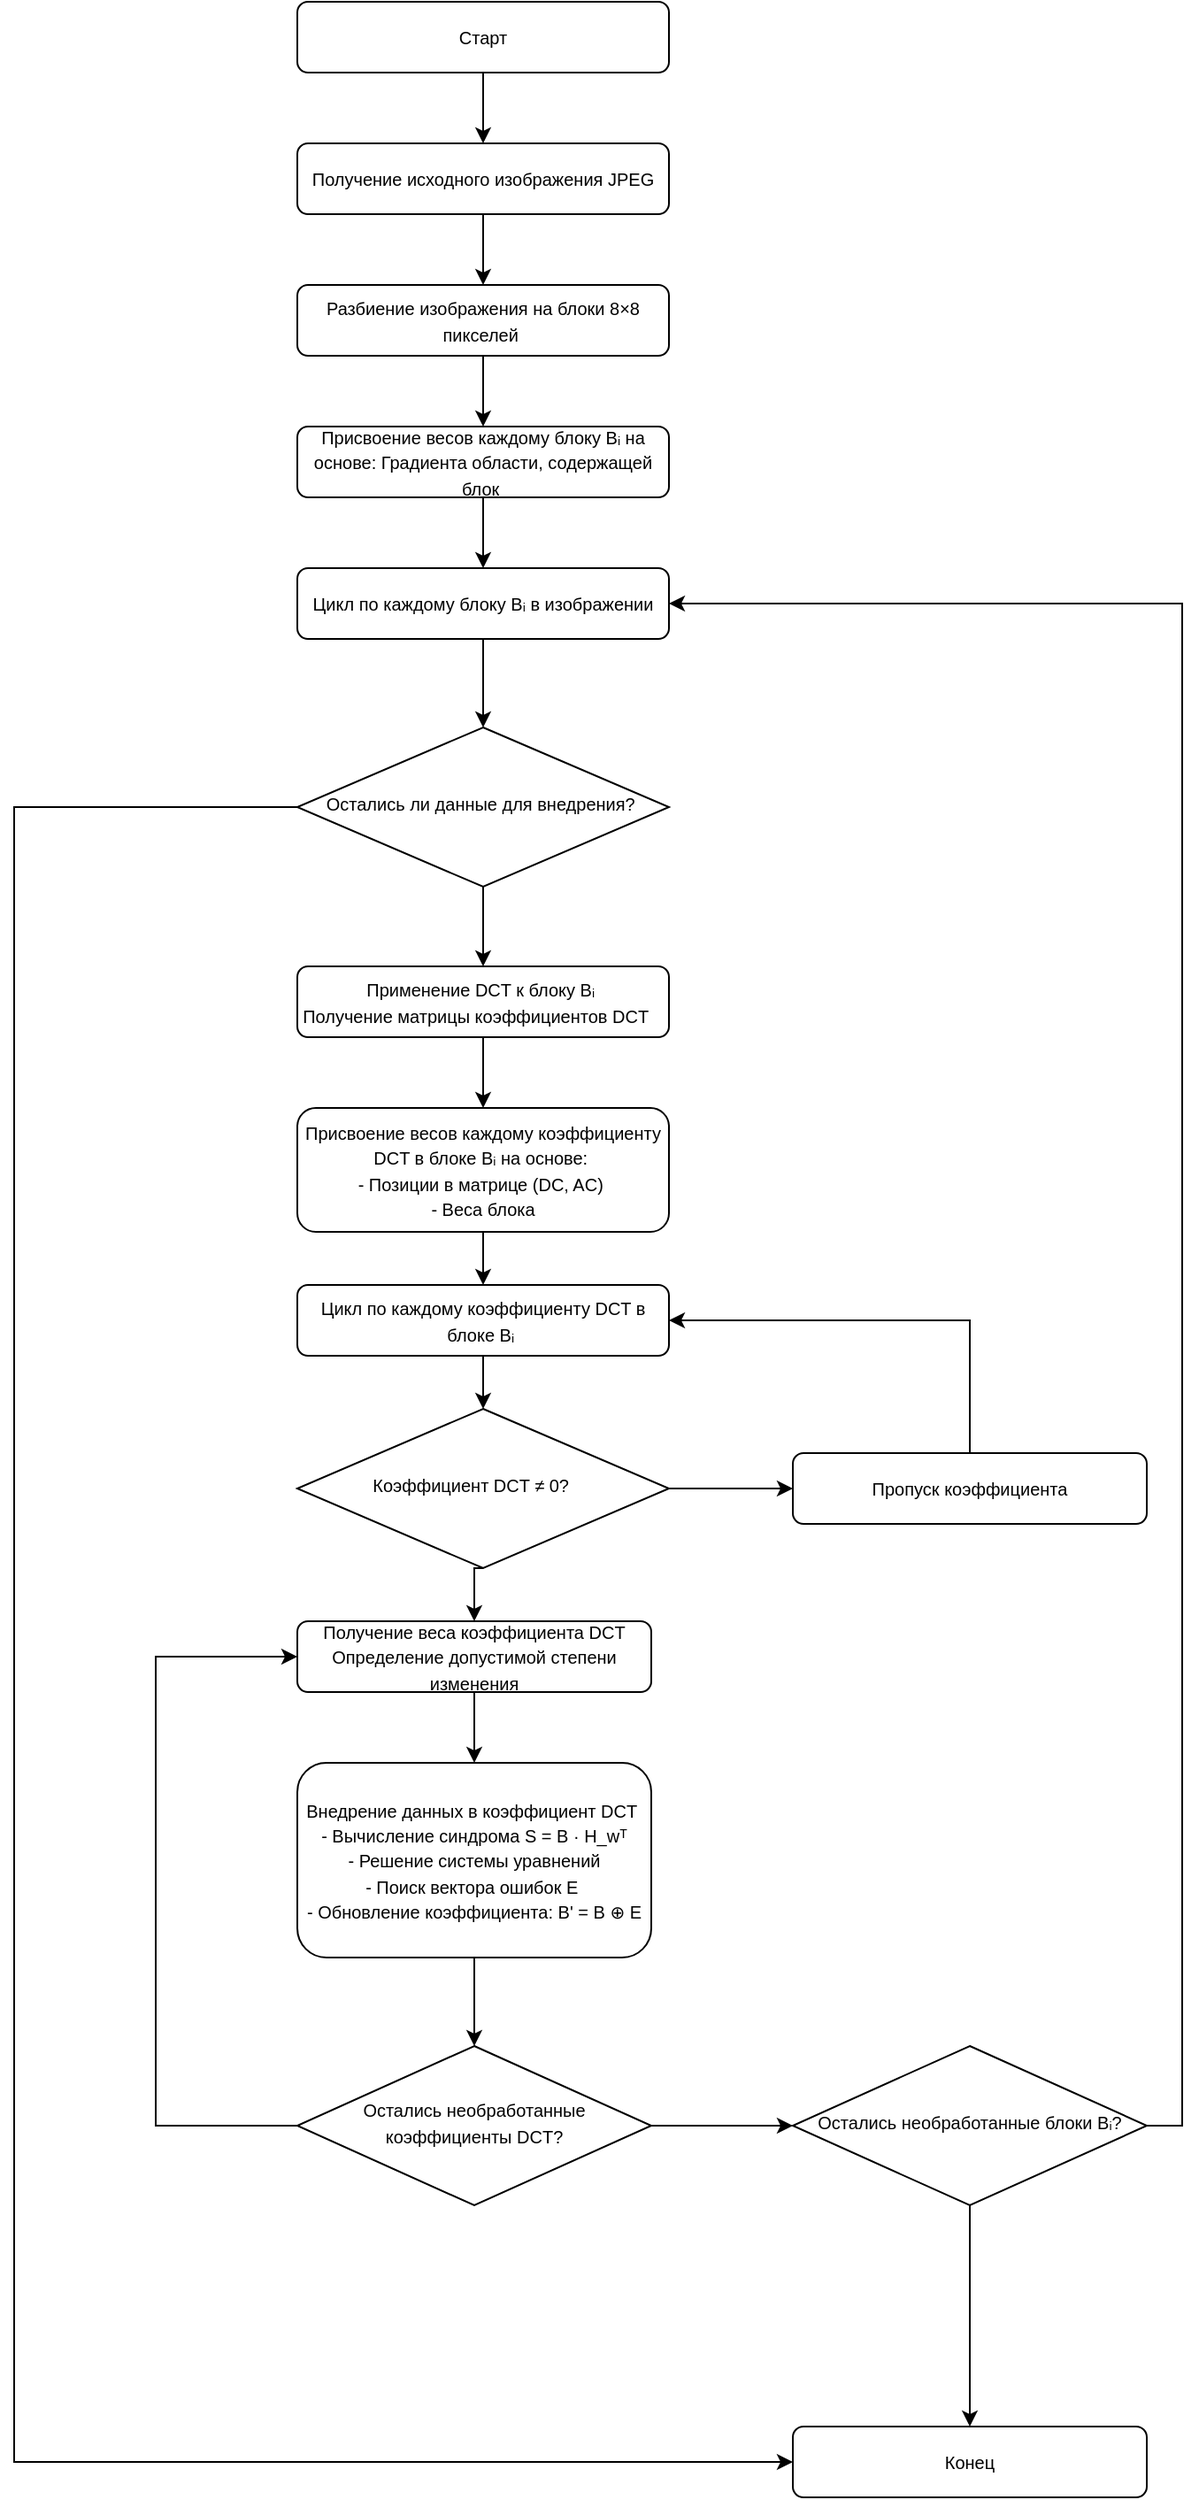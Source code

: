 <mxfile version="26.1.1">
  <diagram id="C5RBs43oDa-KdzZeNtuy" name="Page-1">
    <mxGraphModel dx="989" dy="914" grid="1" gridSize="10" guides="1" tooltips="1" connect="1" arrows="1" fold="1" page="0" pageScale="1" pageWidth="827" pageHeight="1169" math="0" shadow="0">
      <root>
        <mxCell id="WIyWlLk6GJQsqaUBKTNV-0" />
        <mxCell id="WIyWlLk6GJQsqaUBKTNV-1" parent="WIyWlLk6GJQsqaUBKTNV-0" />
        <mxCell id="cMEEBjWe3Lwdn8UD-wAH-42" style="edgeStyle=orthogonalEdgeStyle;rounded=0;orthogonalLoop=1;jettySize=auto;html=1;exitX=0.5;exitY=1;exitDx=0;exitDy=0;entryX=0.5;entryY=0;entryDx=0;entryDy=0;" edge="1" parent="WIyWlLk6GJQsqaUBKTNV-1" source="cMEEBjWe3Lwdn8UD-wAH-0" target="cMEEBjWe3Lwdn8UD-wAH-3">
          <mxGeometry relative="1" as="geometry" />
        </mxCell>
        <mxCell id="cMEEBjWe3Lwdn8UD-wAH-0" value="&lt;font style=&quot;font-size: 10px;&quot;&gt;Разбиение изображения на блоки 8×8 пикселей&amp;nbsp;&lt;/font&gt;" style="rounded=1;whiteSpace=wrap;html=1;fontSize=12;glass=0;strokeWidth=1;shadow=0;align=center;" vertex="1" parent="WIyWlLk6GJQsqaUBKTNV-1">
          <mxGeometry x="480" y="80" width="210" height="40" as="geometry" />
        </mxCell>
        <mxCell id="cMEEBjWe3Lwdn8UD-wAH-23" style="edgeStyle=orthogonalEdgeStyle;rounded=0;orthogonalLoop=1;jettySize=auto;html=1;exitX=0.5;exitY=1;exitDx=0;exitDy=0;entryX=0.5;entryY=0;entryDx=0;entryDy=0;" edge="1" parent="WIyWlLk6GJQsqaUBKTNV-1" source="cMEEBjWe3Lwdn8UD-wAH-2" target="cMEEBjWe3Lwdn8UD-wAH-19">
          <mxGeometry relative="1" as="geometry" />
        </mxCell>
        <mxCell id="cMEEBjWe3Lwdn8UD-wAH-2" value="&lt;div style=&quot;&quot;&gt;&lt;span style=&quot;background-color: transparent;&quot;&gt;&lt;font style=&quot;font-size: 10px;&quot;&gt;Цикл по каждому блоку Bᵢ в изображении&lt;/font&gt;&lt;/span&gt;&lt;/div&gt;" style="rounded=1;whiteSpace=wrap;html=1;fontSize=12;glass=0;strokeWidth=1;shadow=0;align=center;" vertex="1" parent="WIyWlLk6GJQsqaUBKTNV-1">
          <mxGeometry x="480" y="240" width="210" height="40" as="geometry" />
        </mxCell>
        <mxCell id="cMEEBjWe3Lwdn8UD-wAH-24" style="edgeStyle=orthogonalEdgeStyle;rounded=0;orthogonalLoop=1;jettySize=auto;html=1;exitX=0.5;exitY=1;exitDx=0;exitDy=0;" edge="1" parent="WIyWlLk6GJQsqaUBKTNV-1" source="cMEEBjWe3Lwdn8UD-wAH-3" target="cMEEBjWe3Lwdn8UD-wAH-2">
          <mxGeometry relative="1" as="geometry" />
        </mxCell>
        <mxCell id="cMEEBjWe3Lwdn8UD-wAH-3" value="&lt;div&gt;&lt;font style=&quot;font-size: 10px;&quot;&gt;Присвоение весов каждому блоку Bᵢ на основе:&amp;nbsp;&lt;span style=&quot;background-color: transparent; color: light-dark(rgb(0, 0, 0), rgb(255, 255, 255));&quot;&gt;Градиента области, содержащей блок&amp;nbsp;&lt;/span&gt;&lt;/font&gt;&lt;/div&gt;" style="rounded=1;whiteSpace=wrap;html=1;fontSize=12;glass=0;strokeWidth=1;shadow=0;align=center;" vertex="1" parent="WIyWlLk6GJQsqaUBKTNV-1">
          <mxGeometry x="480" y="160" width="210" height="40" as="geometry" />
        </mxCell>
        <mxCell id="cMEEBjWe3Lwdn8UD-wAH-22" style="edgeStyle=orthogonalEdgeStyle;rounded=0;orthogonalLoop=1;jettySize=auto;html=1;exitX=0.5;exitY=1;exitDx=0;exitDy=0;entryX=0.5;entryY=0;entryDx=0;entryDy=0;" edge="1" parent="WIyWlLk6GJQsqaUBKTNV-1" source="cMEEBjWe3Lwdn8UD-wAH-6" target="cMEEBjWe3Lwdn8UD-wAH-7">
          <mxGeometry relative="1" as="geometry" />
        </mxCell>
        <mxCell id="cMEEBjWe3Lwdn8UD-wAH-6" value="&lt;div style=&quot;&quot;&gt;&lt;div&gt;&lt;span style=&quot;background-color: transparent;&quot;&gt;&lt;font style=&quot;font-size: 10px;&quot;&gt;Применение DCT к блоку Bᵢ&amp;nbsp;&lt;/font&gt;&lt;/span&gt;&lt;/div&gt;&lt;div&gt;&lt;font style=&quot;font-size: 10px;&quot;&gt;&lt;span style=&quot;background-color: transparent;&quot;&gt;Получение матрицы коэффициентов DCT&lt;/span&gt;&lt;span style=&quot;background-color: transparent; color: light-dark(rgb(0, 0, 0), rgb(255, 255, 255));&quot;&gt;&amp;nbsp; &amp;nbsp;&lt;/span&gt;&lt;/font&gt;&lt;/div&gt;&lt;/div&gt;" style="rounded=1;whiteSpace=wrap;html=1;fontSize=12;glass=0;strokeWidth=1;shadow=0;align=center;" vertex="1" parent="WIyWlLk6GJQsqaUBKTNV-1">
          <mxGeometry x="480" y="465" width="210" height="40" as="geometry" />
        </mxCell>
        <mxCell id="cMEEBjWe3Lwdn8UD-wAH-48" style="edgeStyle=orthogonalEdgeStyle;rounded=0;orthogonalLoop=1;jettySize=auto;html=1;exitX=0.5;exitY=1;exitDx=0;exitDy=0;entryX=0.5;entryY=0;entryDx=0;entryDy=0;" edge="1" parent="WIyWlLk6GJQsqaUBKTNV-1" source="cMEEBjWe3Lwdn8UD-wAH-7" target="cMEEBjWe3Lwdn8UD-wAH-9">
          <mxGeometry relative="1" as="geometry" />
        </mxCell>
        <mxCell id="cMEEBjWe3Lwdn8UD-wAH-7" value="&lt;div style=&quot;&quot;&gt;&lt;font style=&quot;font-size: 10px;&quot;&gt;Присвоение весов каждому коэффициенту DCT в блоке Bᵢ на основе:&amp;nbsp;&lt;/font&gt;&lt;/div&gt;&lt;div style=&quot;&quot;&gt;&lt;font style=&quot;font-size: 10px;&quot;&gt;- Позиции в матрице (DC, AC)&amp;nbsp;&lt;/font&gt;&lt;/div&gt;&lt;div style=&quot;&quot;&gt;&lt;font style=&quot;font-size: 10px;&quot;&gt;- Веса блока&lt;/font&gt;&lt;/div&gt;" style="rounded=1;whiteSpace=wrap;html=1;fontSize=12;glass=0;strokeWidth=1;shadow=0;align=center;" vertex="1" parent="WIyWlLk6GJQsqaUBKTNV-1">
          <mxGeometry x="480" y="545" width="210" height="70" as="geometry" />
        </mxCell>
        <mxCell id="cMEEBjWe3Lwdn8UD-wAH-25" style="edgeStyle=orthogonalEdgeStyle;rounded=0;orthogonalLoop=1;jettySize=auto;html=1;exitX=0.5;exitY=1;exitDx=0;exitDy=0;entryX=0.5;entryY=0;entryDx=0;entryDy=0;" edge="1" parent="WIyWlLk6GJQsqaUBKTNV-1" source="cMEEBjWe3Lwdn8UD-wAH-9" target="cMEEBjWe3Lwdn8UD-wAH-10">
          <mxGeometry relative="1" as="geometry" />
        </mxCell>
        <mxCell id="cMEEBjWe3Lwdn8UD-wAH-9" value="&lt;div style=&quot;&quot;&gt;&lt;font style=&quot;font-size: 10px;&quot;&gt;Цикл по каждому коэффициенту DCT в блоке Bᵢ&amp;nbsp;&lt;/font&gt;&lt;/div&gt;" style="rounded=1;whiteSpace=wrap;html=1;fontSize=12;glass=0;strokeWidth=1;shadow=0;align=center;" vertex="1" parent="WIyWlLk6GJQsqaUBKTNV-1">
          <mxGeometry x="480" y="645" width="210" height="40" as="geometry" />
        </mxCell>
        <mxCell id="cMEEBjWe3Lwdn8UD-wAH-13" style="edgeStyle=orthogonalEdgeStyle;rounded=0;orthogonalLoop=1;jettySize=auto;html=1;exitX=1;exitY=0.5;exitDx=0;exitDy=0;entryX=0;entryY=0.5;entryDx=0;entryDy=0;" edge="1" parent="WIyWlLk6GJQsqaUBKTNV-1" source="cMEEBjWe3Lwdn8UD-wAH-10">
          <mxGeometry relative="1" as="geometry">
            <mxPoint x="760.0" y="760" as="targetPoint" />
          </mxGeometry>
        </mxCell>
        <mxCell id="cMEEBjWe3Lwdn8UD-wAH-26" style="edgeStyle=orthogonalEdgeStyle;rounded=0;orthogonalLoop=1;jettySize=auto;html=1;exitX=0.5;exitY=1;exitDx=0;exitDy=0;entryX=0.5;entryY=0;entryDx=0;entryDy=0;" edge="1" parent="WIyWlLk6GJQsqaUBKTNV-1" source="cMEEBjWe3Lwdn8UD-wAH-10" target="cMEEBjWe3Lwdn8UD-wAH-15">
          <mxGeometry relative="1" as="geometry" />
        </mxCell>
        <mxCell id="cMEEBjWe3Lwdn8UD-wAH-10" value="&lt;font style=&quot;font-size: 10px;&quot;&gt;Коэффициент DCT ≠ 0?&amp;nbsp; &amp;nbsp; &amp;nbsp;&lt;/font&gt;" style="rhombus;whiteSpace=wrap;html=1;shadow=0;fontFamily=Helvetica;fontSize=12;align=center;strokeWidth=1;spacing=6;spacingTop=-4;" vertex="1" parent="WIyWlLk6GJQsqaUBKTNV-1">
          <mxGeometry x="480" y="715" width="210" height="90" as="geometry" />
        </mxCell>
        <mxCell id="cMEEBjWe3Lwdn8UD-wAH-20" style="edgeStyle=orthogonalEdgeStyle;rounded=0;orthogonalLoop=1;jettySize=auto;html=1;exitX=0.5;exitY=0;exitDx=0;exitDy=0;entryX=1;entryY=0.5;entryDx=0;entryDy=0;" edge="1" parent="WIyWlLk6GJQsqaUBKTNV-1" source="cMEEBjWe3Lwdn8UD-wAH-12" target="cMEEBjWe3Lwdn8UD-wAH-9">
          <mxGeometry relative="1" as="geometry" />
        </mxCell>
        <mxCell id="cMEEBjWe3Lwdn8UD-wAH-12" value="&lt;font style=&quot;font-size: 10px;&quot;&gt;Пропуск коэффициента&lt;/font&gt;" style="rounded=1;whiteSpace=wrap;html=1;fontSize=12;glass=0;strokeWidth=1;shadow=0;" vertex="1" parent="WIyWlLk6GJQsqaUBKTNV-1">
          <mxGeometry x="760" y="740" width="200" height="40" as="geometry" />
        </mxCell>
        <mxCell id="cMEEBjWe3Lwdn8UD-wAH-27" style="edgeStyle=orthogonalEdgeStyle;rounded=0;orthogonalLoop=1;jettySize=auto;html=1;exitX=0.5;exitY=1;exitDx=0;exitDy=0;entryX=0.5;entryY=0;entryDx=0;entryDy=0;" edge="1" parent="WIyWlLk6GJQsqaUBKTNV-1" source="cMEEBjWe3Lwdn8UD-wAH-15" target="cMEEBjWe3Lwdn8UD-wAH-16">
          <mxGeometry relative="1" as="geometry" />
        </mxCell>
        <mxCell id="cMEEBjWe3Lwdn8UD-wAH-15" value="&lt;div style=&quot;&quot;&gt;&lt;font style=&quot;font-size: 10px;&quot;&gt;Получение веса коэффициента DCT&lt;/font&gt;&lt;/div&gt;&lt;div style=&quot;&quot;&gt;&lt;font style=&quot;font-size: 10px;&quot;&gt;Определение допустимой степени изменения&lt;/font&gt;&lt;/div&gt;" style="rounded=1;whiteSpace=wrap;html=1;fontSize=12;glass=0;strokeWidth=1;shadow=0;align=center;" vertex="1" parent="WIyWlLk6GJQsqaUBKTNV-1">
          <mxGeometry x="480" y="835" width="200" height="40" as="geometry" />
        </mxCell>
        <mxCell id="cMEEBjWe3Lwdn8UD-wAH-28" style="edgeStyle=orthogonalEdgeStyle;rounded=0;orthogonalLoop=1;jettySize=auto;html=1;exitX=0.5;exitY=1;exitDx=0;exitDy=0;entryX=0.5;entryY=0;entryDx=0;entryDy=0;" edge="1" parent="WIyWlLk6GJQsqaUBKTNV-1" source="cMEEBjWe3Lwdn8UD-wAH-16" target="cMEEBjWe3Lwdn8UD-wAH-18">
          <mxGeometry relative="1" as="geometry" />
        </mxCell>
        <mxCell id="cMEEBjWe3Lwdn8UD-wAH-16" value="&lt;div style=&quot;&quot;&gt;&lt;div&gt;&lt;font style=&quot;font-size: 10px;&quot;&gt;Внедрение данных в коэффициент DCT&amp;nbsp;&lt;/font&gt;&lt;/div&gt;&lt;div&gt;&lt;font style=&quot;font-size: 10px;&quot;&gt;- Вычисление синдрома S = B · H_wᵀ&lt;/font&gt;&lt;/div&gt;&lt;div&gt;&lt;font style=&quot;font-size: 10px;&quot;&gt;- Решение системы уравнений&lt;/font&gt;&lt;/div&gt;&lt;div&gt;&lt;font style=&quot;font-size: 10px;&quot;&gt;- Поиск вектора ошибок E&amp;nbsp;&lt;/font&gt;&lt;/div&gt;&lt;div&gt;&lt;font style=&quot;font-size: 10px;&quot;&gt;- Обновление коэффициента: B&#39; = B ⊕ E&lt;/font&gt;&lt;/div&gt;&lt;/div&gt;" style="rounded=1;whiteSpace=wrap;html=1;fontSize=12;glass=0;strokeWidth=1;shadow=0;align=center;" vertex="1" parent="WIyWlLk6GJQsqaUBKTNV-1">
          <mxGeometry x="480" y="915" width="200" height="110" as="geometry" />
        </mxCell>
        <mxCell id="cMEEBjWe3Lwdn8UD-wAH-31" style="edgeStyle=orthogonalEdgeStyle;rounded=0;orthogonalLoop=1;jettySize=auto;html=1;entryX=0;entryY=0.5;entryDx=0;entryDy=0;" edge="1" parent="WIyWlLk6GJQsqaUBKTNV-1" source="cMEEBjWe3Lwdn8UD-wAH-18" target="cMEEBjWe3Lwdn8UD-wAH-15">
          <mxGeometry relative="1" as="geometry">
            <Array as="points">
              <mxPoint x="400" y="1120" />
              <mxPoint x="400" y="855" />
            </Array>
          </mxGeometry>
        </mxCell>
        <mxCell id="cMEEBjWe3Lwdn8UD-wAH-34" style="edgeStyle=orthogonalEdgeStyle;rounded=0;orthogonalLoop=1;jettySize=auto;html=1;exitX=1;exitY=0.5;exitDx=0;exitDy=0;entryX=0;entryY=0.5;entryDx=0;entryDy=0;" edge="1" parent="WIyWlLk6GJQsqaUBKTNV-1" source="cMEEBjWe3Lwdn8UD-wAH-18" target="cMEEBjWe3Lwdn8UD-wAH-32">
          <mxGeometry relative="1" as="geometry" />
        </mxCell>
        <mxCell id="cMEEBjWe3Lwdn8UD-wAH-18" value="&lt;font style=&quot;font-size: 10px;&quot;&gt;Остались необработанные коэффициенты DCT?&lt;/font&gt;" style="rhombus;whiteSpace=wrap;html=1;shadow=0;fontFamily=Helvetica;fontSize=12;align=center;strokeWidth=1;spacing=6;spacingTop=-4;" vertex="1" parent="WIyWlLk6GJQsqaUBKTNV-1">
          <mxGeometry x="480" y="1075" width="200" height="90" as="geometry" />
        </mxCell>
        <mxCell id="cMEEBjWe3Lwdn8UD-wAH-21" style="edgeStyle=orthogonalEdgeStyle;rounded=0;orthogonalLoop=1;jettySize=auto;html=1;exitX=0.5;exitY=1;exitDx=0;exitDy=0;entryX=0.5;entryY=0;entryDx=0;entryDy=0;" edge="1" parent="WIyWlLk6GJQsqaUBKTNV-1" source="cMEEBjWe3Lwdn8UD-wAH-19" target="cMEEBjWe3Lwdn8UD-wAH-6">
          <mxGeometry relative="1" as="geometry" />
        </mxCell>
        <mxCell id="cMEEBjWe3Lwdn8UD-wAH-40" style="edgeStyle=orthogonalEdgeStyle;rounded=0;orthogonalLoop=1;jettySize=auto;html=1;exitX=0;exitY=0.5;exitDx=0;exitDy=0;entryX=0;entryY=0.5;entryDx=0;entryDy=0;" edge="1" parent="WIyWlLk6GJQsqaUBKTNV-1" source="cMEEBjWe3Lwdn8UD-wAH-19" target="cMEEBjWe3Lwdn8UD-wAH-37">
          <mxGeometry relative="1" as="geometry">
            <Array as="points">
              <mxPoint x="320" y="375" />
              <mxPoint x="320" y="1310" />
            </Array>
          </mxGeometry>
        </mxCell>
        <mxCell id="cMEEBjWe3Lwdn8UD-wAH-19" value="&lt;font style=&quot;font-size: 10px;&quot;&gt;Остались ли данные для внедрения?&amp;nbsp;&lt;/font&gt;" style="rhombus;whiteSpace=wrap;html=1;shadow=0;fontFamily=Helvetica;fontSize=12;align=center;strokeWidth=1;spacing=6;spacingTop=-4;" vertex="1" parent="WIyWlLk6GJQsqaUBKTNV-1">
          <mxGeometry x="480" y="330" width="210" height="90" as="geometry" />
        </mxCell>
        <mxCell id="cMEEBjWe3Lwdn8UD-wAH-41" style="edgeStyle=orthogonalEdgeStyle;rounded=0;orthogonalLoop=1;jettySize=auto;html=1;exitX=0.5;exitY=1;exitDx=0;exitDy=0;entryX=0.5;entryY=0;entryDx=0;entryDy=0;" edge="1" parent="WIyWlLk6GJQsqaUBKTNV-1" source="cMEEBjWe3Lwdn8UD-wAH-32" target="cMEEBjWe3Lwdn8UD-wAH-37">
          <mxGeometry relative="1" as="geometry" />
        </mxCell>
        <mxCell id="cMEEBjWe3Lwdn8UD-wAH-47" style="edgeStyle=orthogonalEdgeStyle;rounded=0;orthogonalLoop=1;jettySize=auto;html=1;exitX=1;exitY=0.5;exitDx=0;exitDy=0;entryX=1;entryY=0.5;entryDx=0;entryDy=0;" edge="1" parent="WIyWlLk6GJQsqaUBKTNV-1" source="cMEEBjWe3Lwdn8UD-wAH-32" target="cMEEBjWe3Lwdn8UD-wAH-2">
          <mxGeometry relative="1" as="geometry" />
        </mxCell>
        <mxCell id="cMEEBjWe3Lwdn8UD-wAH-32" value="&lt;font style=&quot;font-size: 10px;&quot;&gt;Остались необработанные блоки Bᵢ?&lt;/font&gt;" style="rhombus;whiteSpace=wrap;html=1;shadow=0;fontFamily=Helvetica;fontSize=12;align=center;strokeWidth=1;spacing=6;spacingTop=-4;" vertex="1" parent="WIyWlLk6GJQsqaUBKTNV-1">
          <mxGeometry x="760" y="1075" width="200" height="90" as="geometry" />
        </mxCell>
        <mxCell id="cMEEBjWe3Lwdn8UD-wAH-37" value="&lt;div style=&quot;&quot;&gt;&lt;font style=&quot;font-size: 10px;&quot;&gt;Конец&lt;/font&gt;&lt;/div&gt;" style="rounded=1;whiteSpace=wrap;html=1;fontSize=12;glass=0;strokeWidth=1;shadow=0;align=center;" vertex="1" parent="WIyWlLk6GJQsqaUBKTNV-1">
          <mxGeometry x="760" y="1290" width="200" height="40" as="geometry" />
        </mxCell>
        <mxCell id="cMEEBjWe3Lwdn8UD-wAH-46" style="edgeStyle=orthogonalEdgeStyle;rounded=0;orthogonalLoop=1;jettySize=auto;html=1;exitX=0.5;exitY=1;exitDx=0;exitDy=0;entryX=0.5;entryY=0;entryDx=0;entryDy=0;" edge="1" parent="WIyWlLk6GJQsqaUBKTNV-1" source="cMEEBjWe3Lwdn8UD-wAH-43" target="cMEEBjWe3Lwdn8UD-wAH-0">
          <mxGeometry relative="1" as="geometry" />
        </mxCell>
        <mxCell id="cMEEBjWe3Lwdn8UD-wAH-43" value="&lt;font style=&quot;font-size: 10px;&quot;&gt;Получение исходного изображения JPEG&lt;/font&gt;" style="rounded=1;whiteSpace=wrap;html=1;fontSize=12;glass=0;strokeWidth=1;shadow=0;align=center;" vertex="1" parent="WIyWlLk6GJQsqaUBKTNV-1">
          <mxGeometry x="480" width="210" height="40" as="geometry" />
        </mxCell>
        <mxCell id="cMEEBjWe3Lwdn8UD-wAH-45" style="edgeStyle=orthogonalEdgeStyle;rounded=0;orthogonalLoop=1;jettySize=auto;html=1;exitX=0.5;exitY=1;exitDx=0;exitDy=0;entryX=0.5;entryY=0;entryDx=0;entryDy=0;" edge="1" parent="WIyWlLk6GJQsqaUBKTNV-1" source="cMEEBjWe3Lwdn8UD-wAH-44" target="cMEEBjWe3Lwdn8UD-wAH-43">
          <mxGeometry relative="1" as="geometry" />
        </mxCell>
        <mxCell id="cMEEBjWe3Lwdn8UD-wAH-44" value="&lt;font style=&quot;font-size: 10px;&quot;&gt;Старт&lt;/font&gt;" style="rounded=1;whiteSpace=wrap;html=1;fontSize=12;glass=0;strokeWidth=1;shadow=0;align=center;" vertex="1" parent="WIyWlLk6GJQsqaUBKTNV-1">
          <mxGeometry x="480" y="-80" width="210" height="40" as="geometry" />
        </mxCell>
      </root>
    </mxGraphModel>
  </diagram>
</mxfile>

